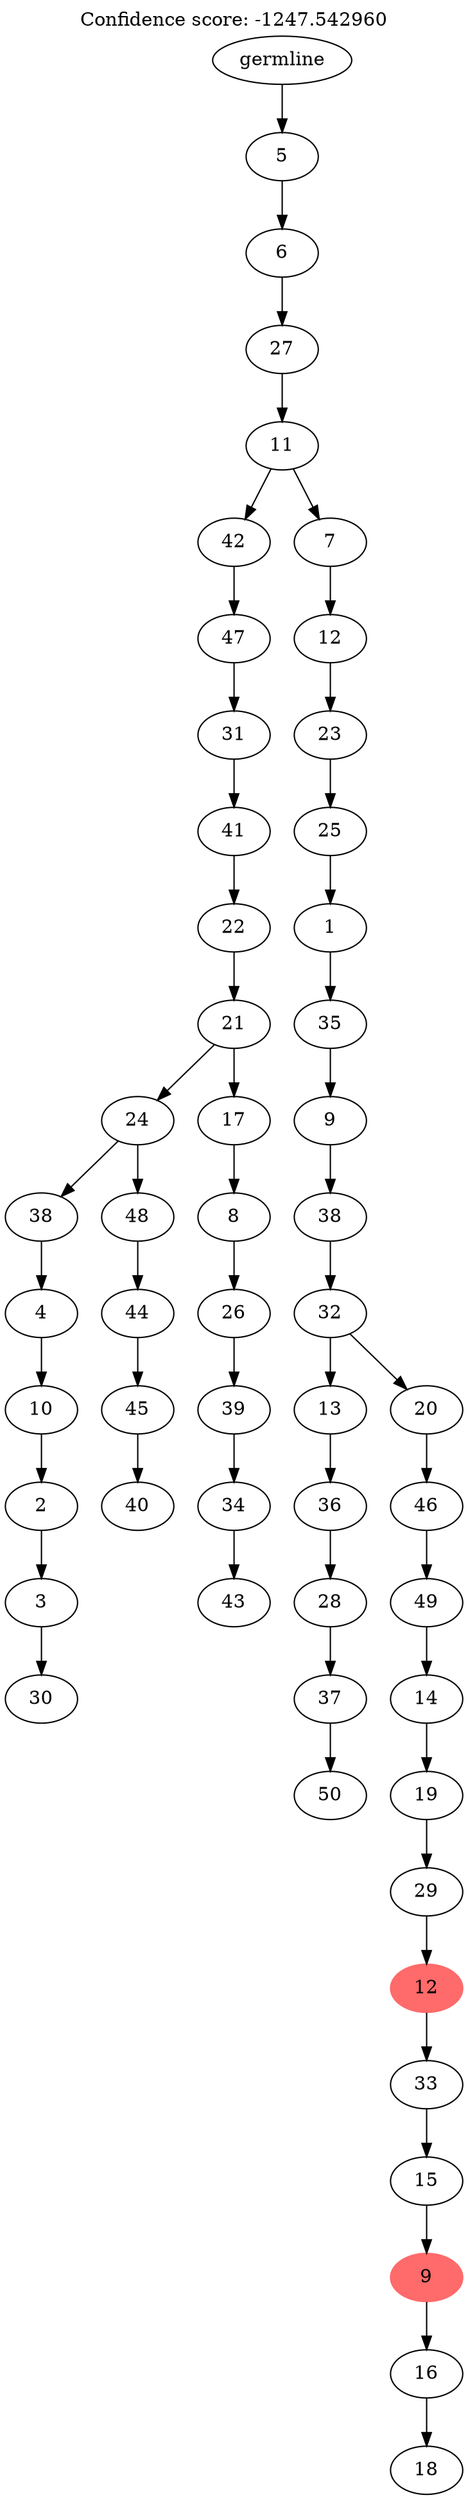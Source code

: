 digraph g {
	"52" -> "53";
	"53" [label="30"];
	"51" -> "52";
	"52" [label="3"];
	"50" -> "51";
	"51" [label="2"];
	"49" -> "50";
	"50" [label="10"];
	"48" -> "49";
	"49" [label="4"];
	"46" -> "47";
	"47" [label="40"];
	"45" -> "46";
	"46" [label="45"];
	"44" -> "45";
	"45" [label="44"];
	"43" -> "44";
	"44" [label="48"];
	"43" -> "48";
	"48" [label="38"];
	"41" -> "42";
	"42" [label="43"];
	"40" -> "41";
	"41" [label="34"];
	"39" -> "40";
	"40" [label="39"];
	"38" -> "39";
	"39" [label="26"];
	"37" -> "38";
	"38" [label="8"];
	"36" -> "37";
	"37" [label="17"];
	"36" -> "43";
	"43" [label="24"];
	"35" -> "36";
	"36" [label="21"];
	"34" -> "35";
	"35" [label="22"];
	"33" -> "34";
	"34" [label="41"];
	"32" -> "33";
	"33" [label="31"];
	"31" -> "32";
	"32" [label="47"];
	"29" -> "30";
	"30" [label="50"];
	"28" -> "29";
	"29" [label="37"];
	"27" -> "28";
	"28" [label="28"];
	"26" -> "27";
	"27" [label="36"];
	"24" -> "25";
	"25" [label="18"];
	"23" -> "24";
	"24" [label="16"];
	"22" -> "23";
	"23" [color=indianred1, style=filled, label="9"];
	"21" -> "22";
	"22" [label="15"];
	"20" -> "21";
	"21" [label="33"];
	"19" -> "20";
	"20" [color=indianred1, style=filled, label="12"];
	"18" -> "19";
	"19" [label="29"];
	"17" -> "18";
	"18" [label="19"];
	"16" -> "17";
	"17" [label="14"];
	"15" -> "16";
	"16" [label="49"];
	"14" -> "15";
	"15" [label="46"];
	"13" -> "14";
	"14" [label="20"];
	"13" -> "26";
	"26" [label="13"];
	"12" -> "13";
	"13" [label="32"];
	"11" -> "12";
	"12" [label="38"];
	"10" -> "11";
	"11" [label="9"];
	"9" -> "10";
	"10" [label="35"];
	"8" -> "9";
	"9" [label="1"];
	"7" -> "8";
	"8" [label="25"];
	"6" -> "7";
	"7" [label="23"];
	"5" -> "6";
	"6" [label="12"];
	"4" -> "5";
	"5" [label="7"];
	"4" -> "31";
	"31" [label="42"];
	"3" -> "4";
	"4" [label="11"];
	"2" -> "3";
	"3" [label="27"];
	"1" -> "2";
	"2" [label="6"];
	"0" -> "1";
	"1" [label="5"];
	"0" [label="germline"];
	labelloc="t";
	label="Confidence score: -1247.542960";
}
